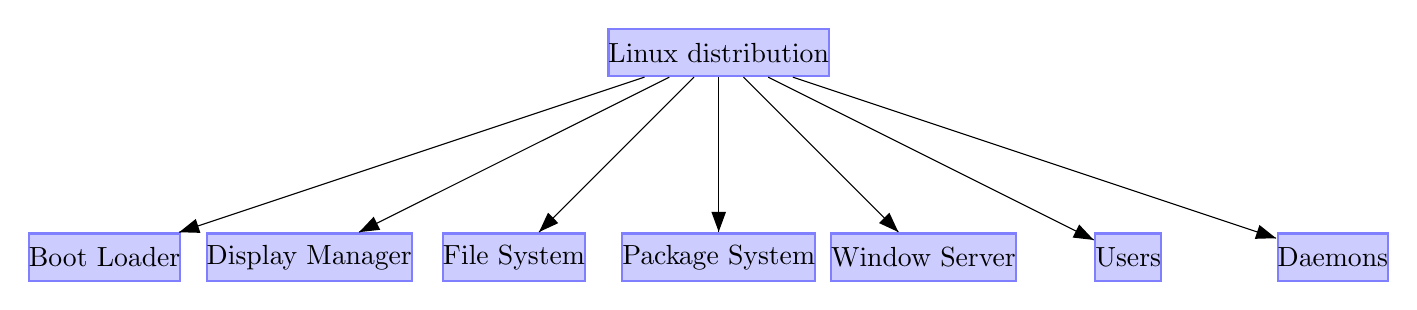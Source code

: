 \tikzstyle{rect}=[rectangle,draw=blue!50,fill=blue!20,thick,
inner sep=0pt,minimum size=6mm];

\pgfarrowsdeclare{directEdge}{directEdge}{%
	\arrowsize=0.2pt
	\advance\arrowsize by .5\pgflinewidth
	\pgfarrowsleftextend{-4\arrowsize-.5\pgflinewidth}
	\pgfarrowsrightextend{.5\pgflinewidth}
}{%
	\arrowsize=1pt
	\advance\arrowsize by .5\pgflinewidth
	\pgfsetdash{}{0pt} % do not dash
	\pgfsetroundjoin % fix join
	\pgfsetroundcap % fix cap
	\pgfpathmoveto{\pgfpointorigin}
	\pgfpathlineto{\pgfpoint{-6\arrowsize}{2.2\arrowsize}}
	\pgfpathlineto{\pgfpoint{-6\arrowsize}{-2.2\arrowsize}}
	\pgfpathclose
	\pgfusepathqfill
}

\tikzset{node distance=2.6cm};

\node[rect] (linux)			at (0,0)  			{Linux distribution};
\node[rect] (package)		[below of=linux]	{Package System};
\node[rect] (file)			[left of=package]	{File System};
\node[rect] (window)		[right of=package]	{Window Server};
\node[rect] (display)		[left of=file]		{Display Manager};
\node[rect] (users)			[right of=window]	{Users};
\node[rect] (boot)			[left of=display]	{Boot Loader};
\node[rect] (daemons)		[right of=users]	{Daemons};

\draw [-directEdge] (linux) to (package);
\draw [-directEdge] (linux) to (file);
\draw [-directEdge] (linux) to (window);
\draw [-directEdge] (linux) to (display);
\draw [-directEdge] (linux) to (users);
\draw [-directEdge] (linux) to (boot);
\draw [-directEdge] (linux) to (daemons);
